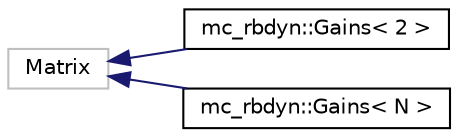 digraph "Graphical Class Hierarchy"
{
 // INTERACTIVE_SVG=YES
  edge [fontname="Helvetica",fontsize="10",labelfontname="Helvetica",labelfontsize="10"];
  node [fontname="Helvetica",fontsize="10",shape=record];
  rankdir="LR";
  Node176 [label="Matrix",height=0.2,width=0.4,color="grey75", fillcolor="white", style="filled"];
  Node176 -> Node0 [dir="back",color="midnightblue",fontsize="10",style="solid",fontname="Helvetica"];
  Node0 [label="mc_rbdyn::Gains\< 2 \>",height=0.2,width=0.4,color="black", fillcolor="white", style="filled",URL="$structmc__rbdyn_1_1Gains.html"];
  Node176 -> Node178 [dir="back",color="midnightblue",fontsize="10",style="solid",fontname="Helvetica"];
  Node178 [label="mc_rbdyn::Gains\< N \>",height=0.2,width=0.4,color="black", fillcolor="white", style="filled",URL="$structmc__rbdyn_1_1Gains.html"];
}
